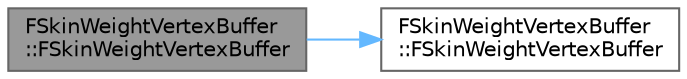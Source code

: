 digraph "FSkinWeightVertexBuffer::FSkinWeightVertexBuffer"
{
 // INTERACTIVE_SVG=YES
 // LATEX_PDF_SIZE
  bgcolor="transparent";
  edge [fontname=Helvetica,fontsize=10,labelfontname=Helvetica,labelfontsize=10];
  node [fontname=Helvetica,fontsize=10,shape=box,height=0.2,width=0.4];
  rankdir="LR";
  Node1 [id="Node000001",label="FSkinWeightVertexBuffer\l::FSkinWeightVertexBuffer",height=0.2,width=0.4,color="gray40", fillcolor="grey60", style="filled", fontcolor="black",tooltip="Constructor (copy)"];
  Node1 -> Node2 [id="edge1_Node000001_Node000002",color="steelblue1",style="solid",tooltip=" "];
  Node2 [id="Node000002",label="FSkinWeightVertexBuffer\l::FSkinWeightVertexBuffer",height=0.2,width=0.4,color="grey40", fillcolor="white", style="filled",URL="$d4/d87/classFSkinWeightVertexBuffer.html#ac02bddc43df2465f80ba039d73f68945",tooltip="Default constructor."];
}
